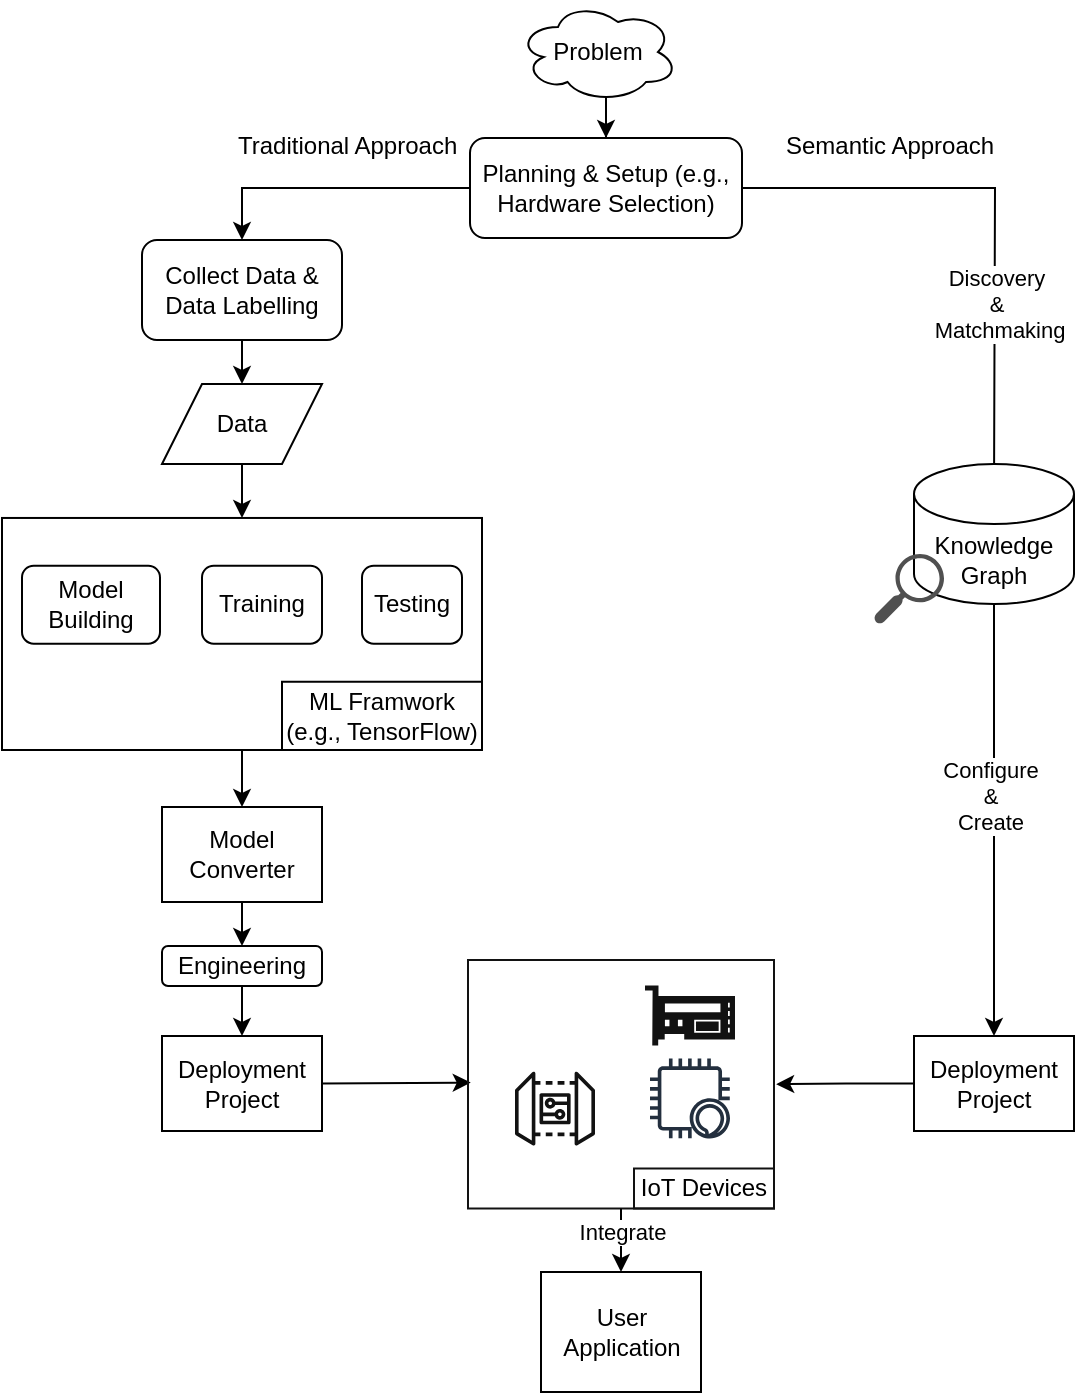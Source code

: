 <mxfile version="17.4.2" type="github">
  <diagram id="C5RBs43oDa-KdzZeNtuy" name="Page-1">
    <mxGraphModel dx="2532" dy="744" grid="1" gridSize="10" guides="1" tooltips="1" connect="1" arrows="1" fold="1" page="1" pageScale="1" pageWidth="827" pageHeight="1169" math="0" shadow="0">
      <root>
        <mxCell id="WIyWlLk6GJQsqaUBKTNV-0" />
        <mxCell id="WIyWlLk6GJQsqaUBKTNV-1" parent="WIyWlLk6GJQsqaUBKTNV-0" />
        <mxCell id="Pv9-taAUnEJjod_IIfz8-65" style="edgeStyle=orthogonalEdgeStyle;rounded=0;orthogonalLoop=1;jettySize=auto;html=1;exitX=0.55;exitY=0.95;exitDx=0;exitDy=0;exitPerimeter=0;" edge="1" parent="WIyWlLk6GJQsqaUBKTNV-1" source="Pv9-taAUnEJjod_IIfz8-0" target="Pv9-taAUnEJjod_IIfz8-1">
          <mxGeometry relative="1" as="geometry" />
        </mxCell>
        <mxCell id="Pv9-taAUnEJjod_IIfz8-0" value="Problem" style="ellipse;shape=cloud;whiteSpace=wrap;html=1;" vertex="1" parent="WIyWlLk6GJQsqaUBKTNV-1">
          <mxGeometry x="-48" y="569" width="80" height="50" as="geometry" />
        </mxCell>
        <mxCell id="Pv9-taAUnEJjod_IIfz8-52" style="edgeStyle=orthogonalEdgeStyle;rounded=0;orthogonalLoop=1;jettySize=auto;html=1;exitX=0;exitY=0.5;exitDx=0;exitDy=0;" edge="1" parent="WIyWlLk6GJQsqaUBKTNV-1" source="Pv9-taAUnEJjod_IIfz8-1" target="Pv9-taAUnEJjod_IIfz8-2">
          <mxGeometry relative="1" as="geometry" />
        </mxCell>
        <mxCell id="Pv9-taAUnEJjod_IIfz8-58" style="edgeStyle=orthogonalEdgeStyle;rounded=0;orthogonalLoop=1;jettySize=auto;html=1;exitX=1;exitY=0.5;exitDx=0;exitDy=0;" edge="1" parent="WIyWlLk6GJQsqaUBKTNV-1" source="Pv9-taAUnEJjod_IIfz8-1">
          <mxGeometry relative="1" as="geometry">
            <mxPoint x="190" y="816.0" as="targetPoint" />
          </mxGeometry>
        </mxCell>
        <mxCell id="Pv9-taAUnEJjod_IIfz8-78" value="&lt;div&gt;Discovery &lt;br&gt;&lt;/div&gt;&lt;div&gt;&amp;amp;&lt;/div&gt;&lt;div&gt;&amp;nbsp;Matchmaking&lt;/div&gt;" style="edgeLabel;html=1;align=center;verticalAlign=middle;resizable=0;points=[];" vertex="1" connectable="0" parent="Pv9-taAUnEJjod_IIfz8-58">
          <mxGeometry x="0.288" y="-2" relative="1" as="geometry">
            <mxPoint x="2" y="4" as="offset" />
          </mxGeometry>
        </mxCell>
        <mxCell id="Pv9-taAUnEJjod_IIfz8-1" value="Planning &amp;amp; Setup (e.g., Hardware Selection)" style="rounded=1;whiteSpace=wrap;html=1;fontSize=12;glass=0;strokeWidth=1;shadow=0;" vertex="1" parent="WIyWlLk6GJQsqaUBKTNV-1">
          <mxGeometry x="-72" y="637" width="136" height="50" as="geometry" />
        </mxCell>
        <mxCell id="Pv9-taAUnEJjod_IIfz8-53" style="edgeStyle=orthogonalEdgeStyle;rounded=0;orthogonalLoop=1;jettySize=auto;html=1;exitX=0.5;exitY=1;exitDx=0;exitDy=0;" edge="1" parent="WIyWlLk6GJQsqaUBKTNV-1" source="Pv9-taAUnEJjod_IIfz8-2" target="Pv9-taAUnEJjod_IIfz8-24">
          <mxGeometry relative="1" as="geometry" />
        </mxCell>
        <mxCell id="Pv9-taAUnEJjod_IIfz8-2" value="Collect Data &amp;amp; Data Labelling" style="rounded=1;whiteSpace=wrap;html=1;fontSize=12;glass=0;strokeWidth=1;shadow=0;" vertex="1" parent="WIyWlLk6GJQsqaUBKTNV-1">
          <mxGeometry x="-236" y="688" width="100" height="50" as="geometry" />
        </mxCell>
        <mxCell id="Pv9-taAUnEJjod_IIfz8-74" style="edgeStyle=orthogonalEdgeStyle;rounded=0;orthogonalLoop=1;jettySize=auto;html=1;exitX=0.5;exitY=1;exitDx=0;exitDy=0;" edge="1" parent="WIyWlLk6GJQsqaUBKTNV-1" source="Pv9-taAUnEJjod_IIfz8-12" target="Pv9-taAUnEJjod_IIfz8-72">
          <mxGeometry relative="1" as="geometry" />
        </mxCell>
        <mxCell id="Pv9-taAUnEJjod_IIfz8-12" value="Model Converter" style="rounded=0;whiteSpace=wrap;html=1;" vertex="1" parent="WIyWlLk6GJQsqaUBKTNV-1">
          <mxGeometry x="-226" y="971.5" width="80" height="47.5" as="geometry" />
        </mxCell>
        <mxCell id="Pv9-taAUnEJjod_IIfz8-57" style="edgeStyle=orthogonalEdgeStyle;rounded=0;orthogonalLoop=1;jettySize=auto;html=1;exitX=1;exitY=0.5;exitDx=0;exitDy=0;entryX=0.009;entryY=0.538;entryDx=0;entryDy=0;entryPerimeter=0;" edge="1" parent="WIyWlLk6GJQsqaUBKTNV-1" source="Pv9-taAUnEJjod_IIfz8-16">
          <mxGeometry relative="1" as="geometry">
            <mxPoint x="-71.623" y="1109.303" as="targetPoint" />
          </mxGeometry>
        </mxCell>
        <mxCell id="Pv9-taAUnEJjod_IIfz8-16" value="Deployment Project " style="rounded=0;whiteSpace=wrap;html=1;" vertex="1" parent="WIyWlLk6GJQsqaUBKTNV-1">
          <mxGeometry x="-226" y="1086" width="80" height="47.5" as="geometry" />
        </mxCell>
        <mxCell id="Pv9-taAUnEJjod_IIfz8-54" style="edgeStyle=orthogonalEdgeStyle;rounded=0;orthogonalLoop=1;jettySize=auto;html=1;exitX=0.5;exitY=1;exitDx=0;exitDy=0;" edge="1" parent="WIyWlLk6GJQsqaUBKTNV-1" source="Pv9-taAUnEJjod_IIfz8-24" target="Pv9-taAUnEJjod_IIfz8-21">
          <mxGeometry relative="1" as="geometry" />
        </mxCell>
        <mxCell id="Pv9-taAUnEJjod_IIfz8-24" value="Data" style="shape=parallelogram;perimeter=parallelogramPerimeter;whiteSpace=wrap;html=1;fixedSize=1;fillColor=none;" vertex="1" parent="WIyWlLk6GJQsqaUBKTNV-1">
          <mxGeometry x="-226" y="760" width="80" height="40" as="geometry" />
        </mxCell>
        <mxCell id="Pv9-taAUnEJjod_IIfz8-35" value="User Application" style="rounded=0;whiteSpace=wrap;html=1;" vertex="1" parent="WIyWlLk6GJQsqaUBKTNV-1">
          <mxGeometry x="-36.5" y="1204" width="80" height="60" as="geometry" />
        </mxCell>
        <mxCell id="Pv9-taAUnEJjod_IIfz8-60" style="edgeStyle=orthogonalEdgeStyle;rounded=0;orthogonalLoop=1;jettySize=auto;html=1;exitX=0;exitY=0.5;exitDx=0;exitDy=0;entryX=1.007;entryY=0.544;entryDx=0;entryDy=0;entryPerimeter=0;" edge="1" parent="WIyWlLk6GJQsqaUBKTNV-1" source="Pv9-taAUnEJjod_IIfz8-47">
          <mxGeometry relative="1" as="geometry">
            <mxPoint x="81.071" y="1110.12" as="targetPoint" />
          </mxGeometry>
        </mxCell>
        <mxCell id="Pv9-taAUnEJjod_IIfz8-47" value="Deployment Project " style="rounded=0;whiteSpace=wrap;html=1;" vertex="1" parent="WIyWlLk6GJQsqaUBKTNV-1">
          <mxGeometry x="150" y="1086" width="80" height="47.5" as="geometry" />
        </mxCell>
        <mxCell id="Pv9-taAUnEJjod_IIfz8-48" value="" style="group" vertex="1" connectable="0" parent="WIyWlLk6GJQsqaUBKTNV-1">
          <mxGeometry x="130" y="800" width="100" height="80" as="geometry" />
        </mxCell>
        <mxCell id="Pv9-taAUnEJjod_IIfz8-8" value="Knowledge Graph" style="shape=cylinder3;whiteSpace=wrap;html=1;boundedLbl=1;backgroundOutline=1;size=15;" vertex="1" parent="Pv9-taAUnEJjod_IIfz8-48">
          <mxGeometry x="20" width="80" height="70" as="geometry" />
        </mxCell>
        <mxCell id="Pv9-taAUnEJjod_IIfz8-28" value="" style="sketch=0;pointerEvents=1;shadow=0;dashed=0;html=1;strokeColor=none;fillColor=#505050;labelPosition=center;verticalLabelPosition=bottom;verticalAlign=top;outlineConnect=0;align=center;shape=mxgraph.office.concepts.search;" vertex="1" parent="Pv9-taAUnEJjod_IIfz8-48">
          <mxGeometry y="45" width="35" height="35" as="geometry" />
        </mxCell>
        <mxCell id="Pv9-taAUnEJjod_IIfz8-55" style="edgeStyle=orthogonalEdgeStyle;rounded=0;orthogonalLoop=1;jettySize=auto;html=1;exitX=0.5;exitY=1;exitDx=0;exitDy=0;entryX=0.5;entryY=0;entryDx=0;entryDy=0;" edge="1" parent="WIyWlLk6GJQsqaUBKTNV-1" source="Pv9-taAUnEJjod_IIfz8-21" target="Pv9-taAUnEJjod_IIfz8-12">
          <mxGeometry relative="1" as="geometry">
            <mxPoint x="-186.0" y="979" as="targetPoint" />
          </mxGeometry>
        </mxCell>
        <mxCell id="Pv9-taAUnEJjod_IIfz8-59" style="edgeStyle=orthogonalEdgeStyle;rounded=0;orthogonalLoop=1;jettySize=auto;html=1;exitX=0.5;exitY=1;exitDx=0;exitDy=0;exitPerimeter=0;entryX=0.5;entryY=0;entryDx=0;entryDy=0;" edge="1" parent="WIyWlLk6GJQsqaUBKTNV-1" source="Pv9-taAUnEJjod_IIfz8-8" target="Pv9-taAUnEJjod_IIfz8-47">
          <mxGeometry relative="1" as="geometry">
            <mxPoint x="190.143" y="1090" as="targetPoint" />
          </mxGeometry>
        </mxCell>
        <mxCell id="Pv9-taAUnEJjod_IIfz8-79" value="&lt;div&gt;Configure &lt;br&gt;&lt;/div&gt;&lt;div&gt;&amp;amp;&lt;/div&gt;&lt;div&gt;Create&lt;br&gt;&lt;/div&gt;" style="edgeLabel;html=1;align=center;verticalAlign=middle;resizable=0;points=[];" vertex="1" connectable="0" parent="Pv9-taAUnEJjod_IIfz8-59">
          <mxGeometry x="-0.116" y="-2" relative="1" as="geometry">
            <mxPoint as="offset" />
          </mxGeometry>
        </mxCell>
        <mxCell id="Pv9-taAUnEJjod_IIfz8-63" value="" style="group" vertex="1" connectable="0" parent="WIyWlLk6GJQsqaUBKTNV-1">
          <mxGeometry x="-73" y="1047" width="153" height="136.25" as="geometry" />
        </mxCell>
        <mxCell id="Pv9-taAUnEJjod_IIfz8-73" value="" style="group" vertex="1" connectable="0" parent="Pv9-taAUnEJjod_IIfz8-63">
          <mxGeometry y="1" width="153" height="124.25" as="geometry" />
        </mxCell>
        <mxCell id="Pv9-taAUnEJjod_IIfz8-29" value="" style="sketch=0;outlineConnect=0;fontColor=#232F3E;gradientColor=none;strokeColor=#232F3E;fillColor=#ffffff;dashed=0;verticalLabelPosition=bottom;verticalAlign=top;align=center;html=1;fontSize=12;fontStyle=0;aspect=fixed;shape=mxgraph.aws4.resourceIcon;resIcon=mxgraph.aws4.alexa_enabled_device;" vertex="1" parent="Pv9-taAUnEJjod_IIfz8-73">
          <mxGeometry x="86" y="44.25" width="50" height="50" as="geometry" />
        </mxCell>
        <mxCell id="Pv9-taAUnEJjod_IIfz8-30" value="" style="sketch=0;pointerEvents=1;shadow=0;dashed=0;html=1;strokeColor=none;fillColor=#121212;labelPosition=center;verticalLabelPosition=bottom;verticalAlign=top;align=center;outlineConnect=0;shape=mxgraph.veeam2.hardware_controller;" vertex="1" parent="Pv9-taAUnEJjod_IIfz8-73">
          <mxGeometry x="88.5" y="12.75" width="45" height="30" as="geometry" />
        </mxCell>
        <mxCell id="Pv9-taAUnEJjod_IIfz8-32" value="" style="shape=image;html=1;verticalAlign=top;verticalLabelPosition=bottom;labelBackgroundColor=#ffffff;imageAspect=0;aspect=fixed;image=https://cdn1.iconfinder.com/data/icons/cryptocurrency-blockchain-fintech-free/32/Cryptocurrency_video_card-42-128.png;fillColor=#FFFFFF;" vertex="1" parent="Pv9-taAUnEJjod_IIfz8-73">
          <mxGeometry x="18.5" y="5.25" width="50" height="50" as="geometry" />
        </mxCell>
        <mxCell id="Pv9-taAUnEJjod_IIfz8-33" value="" style="sketch=0;outlineConnect=0;fontColor=#232F3E;gradientColor=none;fillColor=#121212;strokeColor=#121212;dashed=0;verticalLabelPosition=bottom;verticalAlign=top;align=center;html=1;fontSize=12;fontStyle=0;aspect=fixed;pointerEvents=1;shape=mxgraph.aws4.iot_device_gateway;" vertex="1" parent="Pv9-taAUnEJjod_IIfz8-73">
          <mxGeometry x="23.5" y="54.25" width="40" height="40" as="geometry" />
        </mxCell>
        <mxCell id="Pv9-taAUnEJjod_IIfz8-43" value="" style="rounded=0;whiteSpace=wrap;html=1;strokeColor=#121212;fillColor=none;" vertex="1" parent="Pv9-taAUnEJjod_IIfz8-73">
          <mxGeometry width="153" height="124.25" as="geometry" />
        </mxCell>
        <mxCell id="Pv9-taAUnEJjod_IIfz8-44" value="IoT Devices" style="rounded=0;whiteSpace=wrap;html=1;strokeColor=#121212;fillColor=none;" vertex="1" parent="Pv9-taAUnEJjod_IIfz8-73">
          <mxGeometry x="83" y="104.25" width="70" height="20" as="geometry" />
        </mxCell>
        <mxCell id="Pv9-taAUnEJjod_IIfz8-71" value="" style="group" vertex="1" connectable="0" parent="WIyWlLk6GJQsqaUBKTNV-1">
          <mxGeometry x="-306" y="826.98" width="240" height="116.02" as="geometry" />
        </mxCell>
        <mxCell id="Pv9-taAUnEJjod_IIfz8-3" value="Model Building" style="rounded=1;whiteSpace=wrap;html=1;fontSize=12;glass=0;strokeWidth=1;shadow=0;" vertex="1" parent="Pv9-taAUnEJjod_IIfz8-71">
          <mxGeometry x="10" y="23.882" width="69" height="39" as="geometry" />
        </mxCell>
        <mxCell id="Pv9-taAUnEJjod_IIfz8-4" value="Training" style="rounded=1;whiteSpace=wrap;html=1;fontSize=12;glass=0;strokeWidth=1;shadow=0;" vertex="1" parent="Pv9-taAUnEJjod_IIfz8-71">
          <mxGeometry x="100" y="23.882" width="60" height="39" as="geometry" />
        </mxCell>
        <mxCell id="Pv9-taAUnEJjod_IIfz8-5" value="Testing" style="rounded=1;whiteSpace=wrap;html=1;fontSize=12;glass=0;strokeWidth=1;shadow=0;" vertex="1" parent="Pv9-taAUnEJjod_IIfz8-71">
          <mxGeometry x="180" y="23.882" width="50" height="39" as="geometry" />
        </mxCell>
        <mxCell id="Pv9-taAUnEJjod_IIfz8-10" value="ML Framwork (e.g., TensorFlow)" style="rounded=0;whiteSpace=wrap;html=1;" vertex="1" parent="Pv9-taAUnEJjod_IIfz8-71">
          <mxGeometry x="140" y="81.895" width="100" height="34.125" as="geometry" />
        </mxCell>
        <mxCell id="Pv9-taAUnEJjod_IIfz8-21" value="" style="rounded=0;whiteSpace=wrap;html=1;fillColor=none;" vertex="1" parent="Pv9-taAUnEJjod_IIfz8-71">
          <mxGeometry width="240" height="116.02" as="geometry" />
        </mxCell>
        <mxCell id="Pv9-taAUnEJjod_IIfz8-75" style="edgeStyle=orthogonalEdgeStyle;rounded=0;orthogonalLoop=1;jettySize=auto;html=1;exitX=0.5;exitY=1;exitDx=0;exitDy=0;entryX=0.5;entryY=0;entryDx=0;entryDy=0;" edge="1" parent="WIyWlLk6GJQsqaUBKTNV-1" source="Pv9-taAUnEJjod_IIfz8-72" target="Pv9-taAUnEJjod_IIfz8-16">
          <mxGeometry relative="1" as="geometry" />
        </mxCell>
        <mxCell id="Pv9-taAUnEJjod_IIfz8-72" value="Engineering" style="rounded=1;whiteSpace=wrap;html=1;fontSize=12;glass=0;strokeWidth=1;shadow=0;" vertex="1" parent="WIyWlLk6GJQsqaUBKTNV-1">
          <mxGeometry x="-226" y="1041" width="80" height="20" as="geometry" />
        </mxCell>
        <mxCell id="Pv9-taAUnEJjod_IIfz8-76" value="Traditional Approach" style="text;whiteSpace=wrap;html=1;" vertex="1" parent="WIyWlLk6GJQsqaUBKTNV-1">
          <mxGeometry x="-190" y="627" width="116" height="30" as="geometry" />
        </mxCell>
        <mxCell id="Pv9-taAUnEJjod_IIfz8-77" value="Semantic Approach" style="text;whiteSpace=wrap;html=1;" vertex="1" parent="WIyWlLk6GJQsqaUBKTNV-1">
          <mxGeometry x="84" y="627" width="110" height="30" as="geometry" />
        </mxCell>
        <mxCell id="Pv9-taAUnEJjod_IIfz8-81" style="edgeStyle=orthogonalEdgeStyle;rounded=0;orthogonalLoop=1;jettySize=auto;html=1;exitX=0.5;exitY=1;exitDx=0;exitDy=0;" edge="1" parent="WIyWlLk6GJQsqaUBKTNV-1" source="Pv9-taAUnEJjod_IIfz8-43" target="Pv9-taAUnEJjod_IIfz8-35">
          <mxGeometry relative="1" as="geometry" />
        </mxCell>
        <mxCell id="Pv9-taAUnEJjod_IIfz8-82" value="Integrate" style="edgeLabel;html=1;align=center;verticalAlign=middle;resizable=0;points=[];" vertex="1" connectable="0" parent="Pv9-taAUnEJjod_IIfz8-81">
          <mxGeometry x="0.184" relative="1" as="geometry">
            <mxPoint as="offset" />
          </mxGeometry>
        </mxCell>
      </root>
    </mxGraphModel>
  </diagram>
</mxfile>
